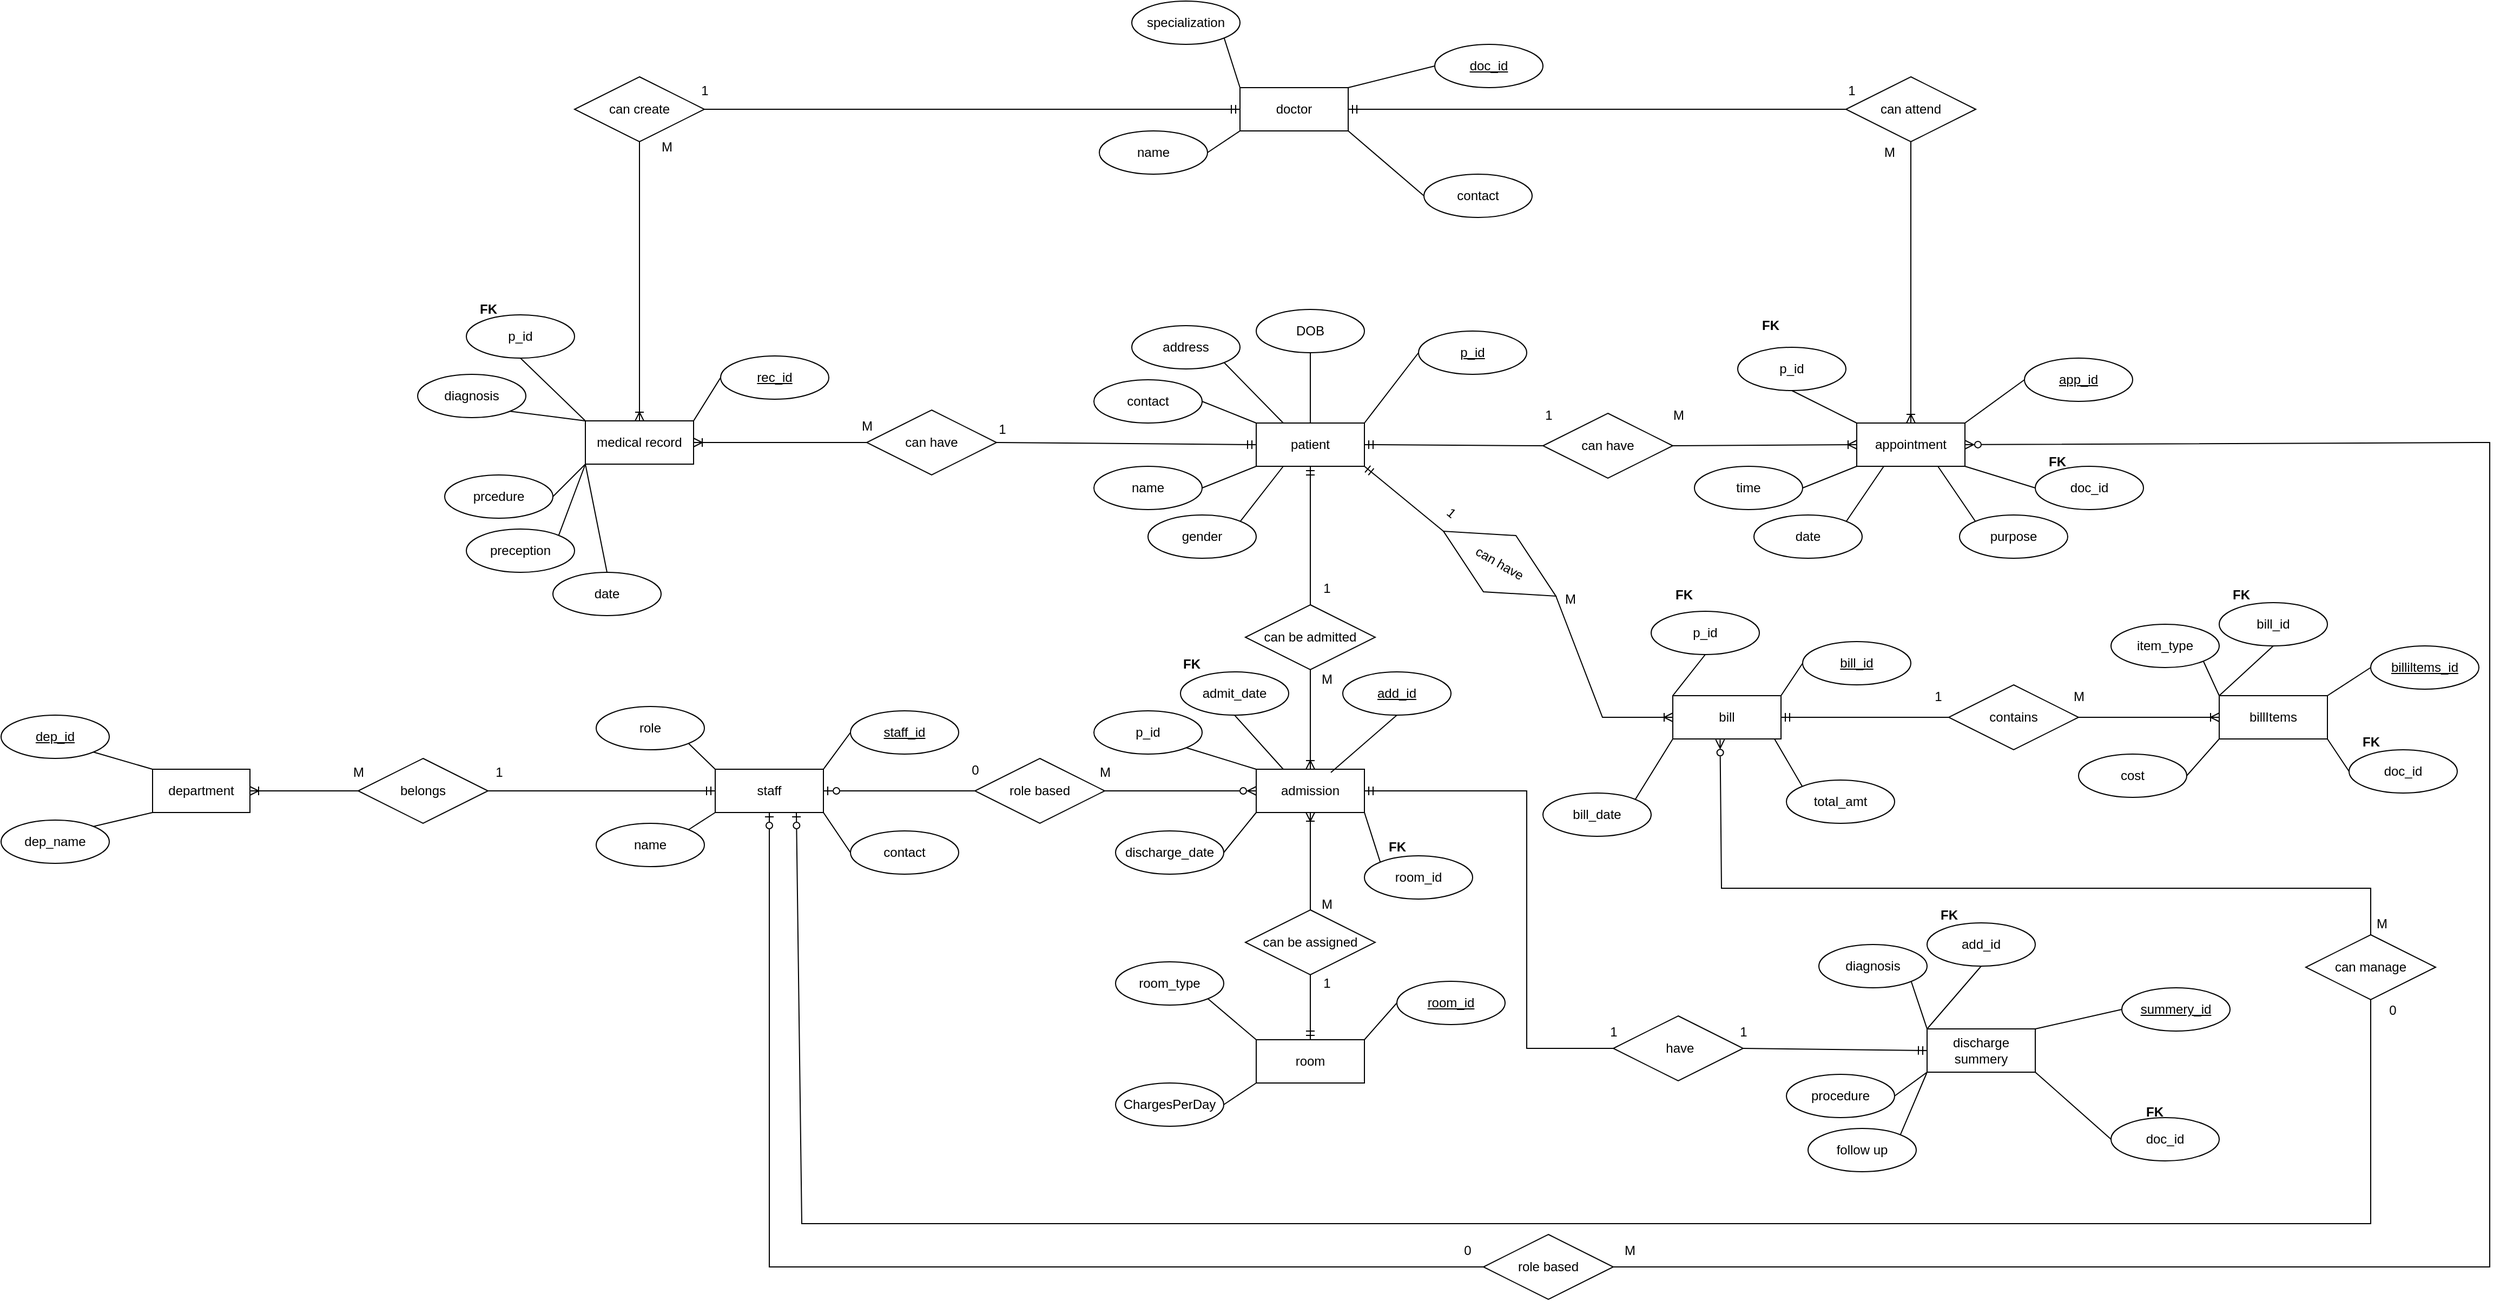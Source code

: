 <mxfile version="27.1.0">
  <diagram name="Page-1" id="Kq4qgJ1AlV-2hDfU7m0v">
    <mxGraphModel dx="4528" dy="1502" grid="1" gridSize="10" guides="1" tooltips="1" connect="1" arrows="1" fold="1" page="1" pageScale="1" pageWidth="850" pageHeight="1100" math="0" shadow="0">
      <root>
        <mxCell id="0" />
        <mxCell id="1" parent="0" />
        <mxCell id="FmT7gTH9NCa0adIjX3tE-2" value="patient" style="whiteSpace=wrap;html=1;align=center;" vertex="1" parent="1">
          <mxGeometry x="-30" y="500" width="100" height="40" as="geometry" />
        </mxCell>
        <mxCell id="FmT7gTH9NCa0adIjX3tE-3" value="name" style="ellipse;whiteSpace=wrap;html=1;align=center;" vertex="1" parent="1">
          <mxGeometry x="-180" y="540" width="100" height="40" as="geometry" />
        </mxCell>
        <mxCell id="FmT7gTH9NCa0adIjX3tE-4" value="p_id" style="ellipse;whiteSpace=wrap;html=1;align=center;fontStyle=4;" vertex="1" parent="1">
          <mxGeometry x="120" y="415" width="100" height="40" as="geometry" />
        </mxCell>
        <mxCell id="FmT7gTH9NCa0adIjX3tE-5" value="DOB" style="ellipse;whiteSpace=wrap;html=1;align=center;" vertex="1" parent="1">
          <mxGeometry x="-30" y="395" width="100" height="40" as="geometry" />
        </mxCell>
        <mxCell id="FmT7gTH9NCa0adIjX3tE-6" value="gender" style="ellipse;whiteSpace=wrap;html=1;align=center;" vertex="1" parent="1">
          <mxGeometry x="-130" y="585" width="100" height="40" as="geometry" />
        </mxCell>
        <mxCell id="FmT7gTH9NCa0adIjX3tE-7" value="contact" style="ellipse;whiteSpace=wrap;html=1;align=center;fontStyle=0" vertex="1" parent="1">
          <mxGeometry x="-180" y="460" width="100" height="40" as="geometry" />
        </mxCell>
        <mxCell id="FmT7gTH9NCa0adIjX3tE-8" value="address" style="ellipse;whiteSpace=wrap;html=1;align=center;" vertex="1" parent="1">
          <mxGeometry x="-145" y="410" width="100" height="40" as="geometry" />
        </mxCell>
        <mxCell id="FmT7gTH9NCa0adIjX3tE-9" value="" style="endArrow=none;html=1;rounded=0;exitX=1;exitY=1;exitDx=0;exitDy=0;entryX=0.25;entryY=0;entryDx=0;entryDy=0;" edge="1" parent="1" source="FmT7gTH9NCa0adIjX3tE-8" target="FmT7gTH9NCa0adIjX3tE-2">
          <mxGeometry relative="1" as="geometry">
            <mxPoint x="-165" y="555" as="sourcePoint" />
            <mxPoint x="-5" y="555" as="targetPoint" />
          </mxGeometry>
        </mxCell>
        <mxCell id="FmT7gTH9NCa0adIjX3tE-10" value="" style="endArrow=none;html=1;rounded=0;exitX=0.5;exitY=1;exitDx=0;exitDy=0;entryX=0.5;entryY=0;entryDx=0;entryDy=0;" edge="1" parent="1" source="FmT7gTH9NCa0adIjX3tE-5" target="FmT7gTH9NCa0adIjX3tE-2">
          <mxGeometry relative="1" as="geometry">
            <mxPoint x="5" y="415" as="sourcePoint" />
            <mxPoint x="20" y="461" as="targetPoint" />
          </mxGeometry>
        </mxCell>
        <mxCell id="FmT7gTH9NCa0adIjX3tE-11" value="" style="endArrow=none;html=1;rounded=0;exitX=0;exitY=1;exitDx=0;exitDy=0;entryX=1;entryY=0.5;entryDx=0;entryDy=0;" edge="1" parent="1" source="FmT7gTH9NCa0adIjX3tE-2" target="FmT7gTH9NCa0adIjX3tE-3">
          <mxGeometry relative="1" as="geometry">
            <mxPoint x="-85" y="505" as="sourcePoint" />
            <mxPoint x="-70" y="551" as="targetPoint" />
          </mxGeometry>
        </mxCell>
        <mxCell id="FmT7gTH9NCa0adIjX3tE-12" value="" style="endArrow=none;html=1;rounded=0;exitX=0.25;exitY=1;exitDx=0;exitDy=0;entryX=1;entryY=0;entryDx=0;entryDy=0;" edge="1" parent="1" source="FmT7gTH9NCa0adIjX3tE-2" target="FmT7gTH9NCa0adIjX3tE-6">
          <mxGeometry relative="1" as="geometry">
            <mxPoint x="-35" y="565" as="sourcePoint" />
            <mxPoint x="-20" y="611" as="targetPoint" />
          </mxGeometry>
        </mxCell>
        <mxCell id="FmT7gTH9NCa0adIjX3tE-13" value="" style="endArrow=none;html=1;rounded=0;entryX=1;entryY=0.5;entryDx=0;entryDy=0;exitX=0;exitY=0;exitDx=0;exitDy=0;" edge="1" parent="1" source="FmT7gTH9NCa0adIjX3tE-2" target="FmT7gTH9NCa0adIjX3tE-7">
          <mxGeometry relative="1" as="geometry">
            <mxPoint x="110" y="490" as="sourcePoint" />
            <mxPoint x="150" y="611" as="targetPoint" />
          </mxGeometry>
        </mxCell>
        <mxCell id="FmT7gTH9NCa0adIjX3tE-14" value="" style="endArrow=none;html=1;rounded=0;exitX=1;exitY=0;exitDx=0;exitDy=0;entryX=0;entryY=0.5;entryDx=0;entryDy=0;" edge="1" parent="1" source="FmT7gTH9NCa0adIjX3tE-2" target="FmT7gTH9NCa0adIjX3tE-4">
          <mxGeometry relative="1" as="geometry">
            <mxPoint x="145" y="505" as="sourcePoint" />
            <mxPoint x="160" y="551" as="targetPoint" />
          </mxGeometry>
        </mxCell>
        <mxCell id="FmT7gTH9NCa0adIjX3tE-15" value="doctor" style="whiteSpace=wrap;html=1;align=center;" vertex="1" parent="1">
          <mxGeometry x="-45" y="190" width="100" height="40" as="geometry" />
        </mxCell>
        <mxCell id="FmT7gTH9NCa0adIjX3tE-16" value="name" style="ellipse;whiteSpace=wrap;html=1;align=center;" vertex="1" parent="1">
          <mxGeometry x="-175" y="230" width="100" height="40" as="geometry" />
        </mxCell>
        <mxCell id="FmT7gTH9NCa0adIjX3tE-17" value="doc_id" style="ellipse;whiteSpace=wrap;html=1;align=center;fontStyle=4;" vertex="1" parent="1">
          <mxGeometry x="135" y="150" width="100" height="40" as="geometry" />
        </mxCell>
        <mxCell id="FmT7gTH9NCa0adIjX3tE-20" value="contact" style="ellipse;whiteSpace=wrap;html=1;align=center;fontStyle=0" vertex="1" parent="1">
          <mxGeometry x="125" y="270" width="100" height="40" as="geometry" />
        </mxCell>
        <mxCell id="FmT7gTH9NCa0adIjX3tE-21" value="specialization" style="ellipse;whiteSpace=wrap;html=1;align=center;" vertex="1" parent="1">
          <mxGeometry x="-145" y="110" width="100" height="40" as="geometry" />
        </mxCell>
        <mxCell id="FmT7gTH9NCa0adIjX3tE-22" value="" style="endArrow=none;html=1;rounded=0;exitX=1;exitY=1;exitDx=0;exitDy=0;entryX=0;entryY=0;entryDx=0;entryDy=0;" edge="1" parent="1" source="FmT7gTH9NCa0adIjX3tE-21" target="FmT7gTH9NCa0adIjX3tE-15">
          <mxGeometry relative="1" as="geometry">
            <mxPoint x="-185" y="250" as="sourcePoint" />
            <mxPoint x="-25" y="250" as="targetPoint" />
          </mxGeometry>
        </mxCell>
        <mxCell id="FmT7gTH9NCa0adIjX3tE-24" value="" style="endArrow=none;html=1;rounded=0;exitX=0;exitY=1;exitDx=0;exitDy=0;entryX=1;entryY=0.5;entryDx=0;entryDy=0;" edge="1" parent="1" source="FmT7gTH9NCa0adIjX3tE-15" target="FmT7gTH9NCa0adIjX3tE-16">
          <mxGeometry relative="1" as="geometry">
            <mxPoint x="-105" y="200" as="sourcePoint" />
            <mxPoint x="-90" y="246" as="targetPoint" />
          </mxGeometry>
        </mxCell>
        <mxCell id="FmT7gTH9NCa0adIjX3tE-26" value="" style="endArrow=none;html=1;rounded=0;exitX=1;exitY=1;exitDx=0;exitDy=0;entryX=0;entryY=0.5;entryDx=0;entryDy=0;" edge="1" parent="1" source="FmT7gTH9NCa0adIjX3tE-15" target="FmT7gTH9NCa0adIjX3tE-20">
          <mxGeometry relative="1" as="geometry">
            <mxPoint x="115" y="260" as="sourcePoint" />
            <mxPoint x="130" y="306" as="targetPoint" />
          </mxGeometry>
        </mxCell>
        <mxCell id="FmT7gTH9NCa0adIjX3tE-27" value="" style="endArrow=none;html=1;rounded=0;exitX=1;exitY=0;exitDx=0;exitDy=0;entryX=0;entryY=0.5;entryDx=0;entryDy=0;" edge="1" parent="1" source="FmT7gTH9NCa0adIjX3tE-15" target="FmT7gTH9NCa0adIjX3tE-17">
          <mxGeometry relative="1" as="geometry">
            <mxPoint x="125" y="200" as="sourcePoint" />
            <mxPoint x="140" y="246" as="targetPoint" />
          </mxGeometry>
        </mxCell>
        <mxCell id="FmT7gTH9NCa0adIjX3tE-28" value="staff" style="whiteSpace=wrap;html=1;align=center;" vertex="1" parent="1">
          <mxGeometry x="-530" y="820" width="100" height="40" as="geometry" />
        </mxCell>
        <mxCell id="FmT7gTH9NCa0adIjX3tE-29" value="name" style="ellipse;whiteSpace=wrap;html=1;align=center;" vertex="1" parent="1">
          <mxGeometry x="-640" y="870" width="100" height="40" as="geometry" />
        </mxCell>
        <mxCell id="FmT7gTH9NCa0adIjX3tE-30" value="staff_id" style="ellipse;whiteSpace=wrap;html=1;align=center;fontStyle=4;" vertex="1" parent="1">
          <mxGeometry x="-405" y="766" width="100" height="40" as="geometry" />
        </mxCell>
        <mxCell id="FmT7gTH9NCa0adIjX3tE-31" value="role" style="ellipse;whiteSpace=wrap;html=1;align=center;" vertex="1" parent="1">
          <mxGeometry x="-640" y="762" width="100" height="40" as="geometry" />
        </mxCell>
        <mxCell id="FmT7gTH9NCa0adIjX3tE-33" value="contact" style="ellipse;whiteSpace=wrap;html=1;align=center;fontStyle=0" vertex="1" parent="1">
          <mxGeometry x="-405" y="877" width="100" height="40" as="geometry" />
        </mxCell>
        <mxCell id="FmT7gTH9NCa0adIjX3tE-36" value="" style="endArrow=none;html=1;rounded=0;exitX=1;exitY=1;exitDx=0;exitDy=0;entryX=0;entryY=0;entryDx=0;entryDy=0;" edge="1" parent="1" source="FmT7gTH9NCa0adIjX3tE-31" target="FmT7gTH9NCa0adIjX3tE-28">
          <mxGeometry relative="1" as="geometry">
            <mxPoint x="-490" y="740" as="sourcePoint" />
            <mxPoint x="-475" y="786" as="targetPoint" />
          </mxGeometry>
        </mxCell>
        <mxCell id="FmT7gTH9NCa0adIjX3tE-37" value="" style="endArrow=none;html=1;rounded=0;exitX=0;exitY=1;exitDx=0;exitDy=0;entryX=1;entryY=0;entryDx=0;entryDy=0;" edge="1" parent="1" source="FmT7gTH9NCa0adIjX3tE-28" target="FmT7gTH9NCa0adIjX3tE-29">
          <mxGeometry relative="1" as="geometry">
            <mxPoint x="-580" y="830" as="sourcePoint" />
            <mxPoint x="-565" y="876" as="targetPoint" />
          </mxGeometry>
        </mxCell>
        <mxCell id="FmT7gTH9NCa0adIjX3tE-39" value="" style="endArrow=none;html=1;rounded=0;exitX=1;exitY=1;exitDx=0;exitDy=0;entryX=0;entryY=0.5;entryDx=0;entryDy=0;" edge="1" parent="1" source="FmT7gTH9NCa0adIjX3tE-28" target="FmT7gTH9NCa0adIjX3tE-33">
          <mxGeometry relative="1" as="geometry">
            <mxPoint x="-360" y="890" as="sourcePoint" />
            <mxPoint x="-345" y="936" as="targetPoint" />
          </mxGeometry>
        </mxCell>
        <mxCell id="FmT7gTH9NCa0adIjX3tE-40" value="" style="endArrow=none;html=1;rounded=0;exitX=1;exitY=0;exitDx=0;exitDy=0;entryX=0;entryY=0.5;entryDx=0;entryDy=0;" edge="1" parent="1" source="FmT7gTH9NCa0adIjX3tE-28" target="FmT7gTH9NCa0adIjX3tE-30">
          <mxGeometry relative="1" as="geometry">
            <mxPoint x="-350" y="830" as="sourcePoint" />
            <mxPoint x="-335" y="876" as="targetPoint" />
          </mxGeometry>
        </mxCell>
        <mxCell id="FmT7gTH9NCa0adIjX3tE-41" value="department" style="whiteSpace=wrap;html=1;align=center;" vertex="1" parent="1">
          <mxGeometry x="-1050" y="820" width="90" height="40" as="geometry" />
        </mxCell>
        <mxCell id="FmT7gTH9NCa0adIjX3tE-42" value="dep_name" style="ellipse;whiteSpace=wrap;html=1;align=center;" vertex="1" parent="1">
          <mxGeometry x="-1190" y="867" width="100" height="40" as="geometry" />
        </mxCell>
        <mxCell id="FmT7gTH9NCa0adIjX3tE-43" value="dep_id" style="ellipse;whiteSpace=wrap;html=1;align=center;fontStyle=4;" vertex="1" parent="1">
          <mxGeometry x="-1190" y="770" width="100" height="40" as="geometry" />
        </mxCell>
        <mxCell id="FmT7gTH9NCa0adIjX3tE-50" value="" style="endArrow=none;html=1;rounded=0;exitX=0;exitY=1;exitDx=0;exitDy=0;entryX=1;entryY=0;entryDx=0;entryDy=0;" edge="1" parent="1" source="FmT7gTH9NCa0adIjX3tE-41" target="FmT7gTH9NCa0adIjX3tE-42">
          <mxGeometry relative="1" as="geometry">
            <mxPoint x="-810" y="949" as="sourcePoint" />
            <mxPoint x="-1090" y="944" as="targetPoint" />
          </mxGeometry>
        </mxCell>
        <mxCell id="FmT7gTH9NCa0adIjX3tE-53" value="" style="endArrow=none;html=1;rounded=0;exitX=0;exitY=0;exitDx=0;exitDy=0;entryX=1;entryY=1;entryDx=0;entryDy=0;" edge="1" parent="1" source="FmT7gTH9NCa0adIjX3tE-41" target="FmT7gTH9NCa0adIjX3tE-43">
          <mxGeometry relative="1" as="geometry">
            <mxPoint x="-820" y="548" as="sourcePoint" />
            <mxPoint x="-805" y="594" as="targetPoint" />
            <Array as="points" />
          </mxGeometry>
        </mxCell>
        <mxCell id="FmT7gTH9NCa0adIjX3tE-54" value="appointment" style="whiteSpace=wrap;html=1;align=center;" vertex="1" parent="1">
          <mxGeometry x="525" y="500" width="100" height="40" as="geometry" />
        </mxCell>
        <mxCell id="FmT7gTH9NCa0adIjX3tE-55" value="time" style="ellipse;whiteSpace=wrap;html=1;align=center;" vertex="1" parent="1">
          <mxGeometry x="375" y="540" width="100" height="40" as="geometry" />
        </mxCell>
        <mxCell id="FmT7gTH9NCa0adIjX3tE-56" value="app_id" style="ellipse;whiteSpace=wrap;html=1;align=center;fontStyle=4;" vertex="1" parent="1">
          <mxGeometry x="680" y="440" width="100" height="40" as="geometry" />
        </mxCell>
        <mxCell id="FmT7gTH9NCa0adIjX3tE-57" value="p_id" style="ellipse;whiteSpace=wrap;html=1;align=center;" vertex="1" parent="1">
          <mxGeometry x="415" y="430" width="100" height="40" as="geometry" />
        </mxCell>
        <mxCell id="FmT7gTH9NCa0adIjX3tE-58" value="date" style="ellipse;whiteSpace=wrap;html=1;align=center;" vertex="1" parent="1">
          <mxGeometry x="430" y="585" width="100" height="40" as="geometry" />
        </mxCell>
        <mxCell id="FmT7gTH9NCa0adIjX3tE-59" value="doc_id" style="ellipse;whiteSpace=wrap;html=1;align=center;fontStyle=0" vertex="1" parent="1">
          <mxGeometry x="690" y="540" width="100" height="40" as="geometry" />
        </mxCell>
        <mxCell id="FmT7gTH9NCa0adIjX3tE-62" value="" style="endArrow=none;html=1;rounded=0;exitX=0.5;exitY=1;exitDx=0;exitDy=0;entryX=0;entryY=0;entryDx=0;entryDy=0;" edge="1" parent="1" source="FmT7gTH9NCa0adIjX3tE-57" target="FmT7gTH9NCa0adIjX3tE-54">
          <mxGeometry relative="1" as="geometry">
            <mxPoint x="560" y="411" as="sourcePoint" />
            <mxPoint x="575" y="457" as="targetPoint" />
          </mxGeometry>
        </mxCell>
        <mxCell id="FmT7gTH9NCa0adIjX3tE-63" value="" style="endArrow=none;html=1;rounded=0;exitX=0;exitY=1;exitDx=0;exitDy=0;entryX=1;entryY=0.5;entryDx=0;entryDy=0;" edge="1" parent="1" source="FmT7gTH9NCa0adIjX3tE-54" target="FmT7gTH9NCa0adIjX3tE-55">
          <mxGeometry relative="1" as="geometry">
            <mxPoint x="470" y="501" as="sourcePoint" />
            <mxPoint x="485" y="547" as="targetPoint" />
          </mxGeometry>
        </mxCell>
        <mxCell id="FmT7gTH9NCa0adIjX3tE-64" value="" style="endArrow=none;html=1;rounded=0;exitX=0.25;exitY=1;exitDx=0;exitDy=0;entryX=1;entryY=0;entryDx=0;entryDy=0;" edge="1" parent="1" source="FmT7gTH9NCa0adIjX3tE-54" target="FmT7gTH9NCa0adIjX3tE-58">
          <mxGeometry relative="1" as="geometry">
            <mxPoint x="520" y="561" as="sourcePoint" />
            <mxPoint x="535" y="607" as="targetPoint" />
          </mxGeometry>
        </mxCell>
        <mxCell id="FmT7gTH9NCa0adIjX3tE-65" value="" style="endArrow=none;html=1;rounded=0;exitX=1;exitY=1;exitDx=0;exitDy=0;entryX=0;entryY=0.5;entryDx=0;entryDy=0;" edge="1" parent="1" source="FmT7gTH9NCa0adIjX3tE-54" target="FmT7gTH9NCa0adIjX3tE-59">
          <mxGeometry relative="1" as="geometry">
            <mxPoint x="690" y="561" as="sourcePoint" />
            <mxPoint x="705" y="607" as="targetPoint" />
          </mxGeometry>
        </mxCell>
        <mxCell id="FmT7gTH9NCa0adIjX3tE-66" value="" style="endArrow=none;html=1;rounded=0;exitX=1;exitY=0;exitDx=0;exitDy=0;entryX=0;entryY=0.5;entryDx=0;entryDy=0;" edge="1" parent="1" source="FmT7gTH9NCa0adIjX3tE-54" target="FmT7gTH9NCa0adIjX3tE-56">
          <mxGeometry relative="1" as="geometry">
            <mxPoint x="700" y="501" as="sourcePoint" />
            <mxPoint x="715" y="547" as="targetPoint" />
          </mxGeometry>
        </mxCell>
        <mxCell id="FmT7gTH9NCa0adIjX3tE-67" value="FK" style="text;html=1;align=center;verticalAlign=middle;resizable=0;points=[];autosize=1;strokeColor=none;fillColor=none;fontStyle=1" vertex="1" parent="1">
          <mxGeometry x="425" y="395" width="40" height="30" as="geometry" />
        </mxCell>
        <mxCell id="FmT7gTH9NCa0adIjX3tE-81" value="purpose" style="ellipse;whiteSpace=wrap;html=1;align=center;" vertex="1" parent="1">
          <mxGeometry x="620" y="585" width="100" height="40" as="geometry" />
        </mxCell>
        <mxCell id="FmT7gTH9NCa0adIjX3tE-82" value="" style="endArrow=none;html=1;rounded=0;exitX=0.75;exitY=1;exitDx=0;exitDy=0;entryX=0;entryY=0;entryDx=0;entryDy=0;" edge="1" parent="1" source="FmT7gTH9NCa0adIjX3tE-54" target="FmT7gTH9NCa0adIjX3tE-81">
          <mxGeometry relative="1" as="geometry">
            <mxPoint x="575" y="561" as="sourcePoint" />
            <mxPoint x="550" y="617" as="targetPoint" />
          </mxGeometry>
        </mxCell>
        <mxCell id="FmT7gTH9NCa0adIjX3tE-83" value="FK" style="text;html=1;align=center;verticalAlign=middle;resizable=0;points=[];autosize=1;strokeColor=none;fillColor=none;fontStyle=1" vertex="1" parent="1">
          <mxGeometry x="690" y="521" width="40" height="30" as="geometry" />
        </mxCell>
        <mxCell id="FmT7gTH9NCa0adIjX3tE-84" value="medical record" style="whiteSpace=wrap;html=1;align=center;" vertex="1" parent="1">
          <mxGeometry x="-650" y="498" width="100" height="40" as="geometry" />
        </mxCell>
        <mxCell id="FmT7gTH9NCa0adIjX3tE-85" value="prcedure" style="ellipse;whiteSpace=wrap;html=1;align=center;" vertex="1" parent="1">
          <mxGeometry x="-780" y="548" width="100" height="40" as="geometry" />
        </mxCell>
        <mxCell id="FmT7gTH9NCa0adIjX3tE-86" value="rec_id" style="ellipse;whiteSpace=wrap;html=1;align=center;fontStyle=4;" vertex="1" parent="1">
          <mxGeometry x="-525" y="438" width="100" height="40" as="geometry" />
        </mxCell>
        <mxCell id="FmT7gTH9NCa0adIjX3tE-87" value="p_id" style="ellipse;whiteSpace=wrap;html=1;align=center;" vertex="1" parent="1">
          <mxGeometry x="-760" y="400" width="100" height="40" as="geometry" />
        </mxCell>
        <mxCell id="FmT7gTH9NCa0adIjX3tE-88" value="preception" style="ellipse;whiteSpace=wrap;html=1;align=center;" vertex="1" parent="1">
          <mxGeometry x="-760" y="598" width="100" height="40" as="geometry" />
        </mxCell>
        <mxCell id="FmT7gTH9NCa0adIjX3tE-90" value="diagnosis" style="ellipse;whiteSpace=wrap;html=1;align=center;" vertex="1" parent="1">
          <mxGeometry x="-805" y="455" width="100" height="40" as="geometry" />
        </mxCell>
        <mxCell id="FmT7gTH9NCa0adIjX3tE-91" value="" style="endArrow=none;html=1;rounded=0;exitX=1;exitY=1;exitDx=0;exitDy=0;entryX=0;entryY=0;entryDx=0;entryDy=0;" edge="1" parent="1" source="FmT7gTH9NCa0adIjX3tE-90" target="FmT7gTH9NCa0adIjX3tE-84">
          <mxGeometry relative="1" as="geometry">
            <mxPoint x="-520" y="932" as="sourcePoint" />
            <mxPoint x="-360" y="932" as="targetPoint" />
          </mxGeometry>
        </mxCell>
        <mxCell id="FmT7gTH9NCa0adIjX3tE-92" value="" style="endArrow=none;html=1;rounded=0;exitX=0.5;exitY=1;exitDx=0;exitDy=0;entryX=0;entryY=0;entryDx=0;entryDy=0;" edge="1" parent="1" source="FmT7gTH9NCa0adIjX3tE-87" target="FmT7gTH9NCa0adIjX3tE-84">
          <mxGeometry relative="1" as="geometry">
            <mxPoint x="-350" y="792" as="sourcePoint" />
            <mxPoint x="-335" y="838" as="targetPoint" />
          </mxGeometry>
        </mxCell>
        <mxCell id="FmT7gTH9NCa0adIjX3tE-93" value="" style="endArrow=none;html=1;rounded=0;exitX=0;exitY=1;exitDx=0;exitDy=0;entryX=1;entryY=0.5;entryDx=0;entryDy=0;" edge="1" parent="1" source="FmT7gTH9NCa0adIjX3tE-84" target="FmT7gTH9NCa0adIjX3tE-85">
          <mxGeometry relative="1" as="geometry">
            <mxPoint x="-440" y="882" as="sourcePoint" />
            <mxPoint x="-425" y="928" as="targetPoint" />
          </mxGeometry>
        </mxCell>
        <mxCell id="FmT7gTH9NCa0adIjX3tE-94" value="" style="endArrow=none;html=1;rounded=0;exitX=0;exitY=1;exitDx=0;exitDy=0;entryX=1;entryY=0;entryDx=0;entryDy=0;" edge="1" parent="1" source="FmT7gTH9NCa0adIjX3tE-84" target="FmT7gTH9NCa0adIjX3tE-88">
          <mxGeometry relative="1" as="geometry">
            <mxPoint x="-390" y="942" as="sourcePoint" />
            <mxPoint x="-375" y="988" as="targetPoint" />
          </mxGeometry>
        </mxCell>
        <mxCell id="FmT7gTH9NCa0adIjX3tE-96" value="" style="endArrow=none;html=1;rounded=0;exitX=1;exitY=0;exitDx=0;exitDy=0;entryX=0;entryY=0.5;entryDx=0;entryDy=0;" edge="1" parent="1" source="FmT7gTH9NCa0adIjX3tE-84" target="FmT7gTH9NCa0adIjX3tE-86">
          <mxGeometry relative="1" as="geometry">
            <mxPoint x="-210" y="882" as="sourcePoint" />
            <mxPoint x="-195" y="928" as="targetPoint" />
          </mxGeometry>
        </mxCell>
        <mxCell id="FmT7gTH9NCa0adIjX3tE-97" value="FK" style="text;html=1;align=center;verticalAlign=middle;resizable=0;points=[];autosize=1;strokeColor=none;fillColor=none;fontStyle=1" vertex="1" parent="1">
          <mxGeometry x="-760" y="380" width="40" height="30" as="geometry" />
        </mxCell>
        <mxCell id="FmT7gTH9NCa0adIjX3tE-98" value="date" style="ellipse;whiteSpace=wrap;html=1;align=center;" vertex="1" parent="1">
          <mxGeometry x="-680" y="638" width="100" height="40" as="geometry" />
        </mxCell>
        <mxCell id="FmT7gTH9NCa0adIjX3tE-99" value="" style="endArrow=none;html=1;rounded=0;exitX=0;exitY=1;exitDx=0;exitDy=0;entryX=0.5;entryY=0;entryDx=0;entryDy=0;" edge="1" parent="1" source="FmT7gTH9NCa0adIjX3tE-84" target="FmT7gTH9NCa0adIjX3tE-98">
          <mxGeometry relative="1" as="geometry">
            <mxPoint x="-335" y="942" as="sourcePoint" />
            <mxPoint x="-360" y="998" as="targetPoint" />
          </mxGeometry>
        </mxCell>
        <mxCell id="FmT7gTH9NCa0adIjX3tE-101" value="room" style="whiteSpace=wrap;html=1;align=center;" vertex="1" parent="1">
          <mxGeometry x="-30" y="1070" width="100" height="40" as="geometry" />
        </mxCell>
        <mxCell id="FmT7gTH9NCa0adIjX3tE-102" value="ChargesPerDay" style="ellipse;whiteSpace=wrap;html=1;align=center;" vertex="1" parent="1">
          <mxGeometry x="-160" y="1110" width="100" height="40" as="geometry" />
        </mxCell>
        <mxCell id="FmT7gTH9NCa0adIjX3tE-103" value="room_id" style="ellipse;whiteSpace=wrap;html=1;align=center;fontStyle=4;" vertex="1" parent="1">
          <mxGeometry x="100" y="1016" width="100" height="40" as="geometry" />
        </mxCell>
        <mxCell id="FmT7gTH9NCa0adIjX3tE-107" value="room_type" style="ellipse;whiteSpace=wrap;html=1;align=center;" vertex="1" parent="1">
          <mxGeometry x="-160" y="998" width="100" height="40" as="geometry" />
        </mxCell>
        <mxCell id="FmT7gTH9NCa0adIjX3tE-108" value="" style="endArrow=none;html=1;rounded=0;exitX=1;exitY=1;exitDx=0;exitDy=0;entryX=0;entryY=0;entryDx=0;entryDy=0;" edge="1" parent="1" source="FmT7gTH9NCa0adIjX3tE-107" target="FmT7gTH9NCa0adIjX3tE-101">
          <mxGeometry relative="1" as="geometry">
            <mxPoint x="760" y="1712" as="sourcePoint" />
            <mxPoint x="920" y="1712" as="targetPoint" />
          </mxGeometry>
        </mxCell>
        <mxCell id="FmT7gTH9NCa0adIjX3tE-110" value="" style="endArrow=none;html=1;rounded=0;exitX=0;exitY=1;exitDx=0;exitDy=0;entryX=1;entryY=0.5;entryDx=0;entryDy=0;" edge="1" parent="1" source="FmT7gTH9NCa0adIjX3tE-101" target="FmT7gTH9NCa0adIjX3tE-102">
          <mxGeometry relative="1" as="geometry">
            <mxPoint x="840" y="1662" as="sourcePoint" />
            <mxPoint x="855" y="1708" as="targetPoint" />
          </mxGeometry>
        </mxCell>
        <mxCell id="FmT7gTH9NCa0adIjX3tE-113" value="" style="endArrow=none;html=1;rounded=0;exitX=1;exitY=0;exitDx=0;exitDy=0;entryX=0;entryY=0.5;entryDx=0;entryDy=0;" edge="1" parent="1" source="FmT7gTH9NCa0adIjX3tE-101" target="FmT7gTH9NCa0adIjX3tE-103">
          <mxGeometry relative="1" as="geometry">
            <mxPoint x="1070" y="1662" as="sourcePoint" />
            <mxPoint x="1085" y="1708" as="targetPoint" />
          </mxGeometry>
        </mxCell>
        <mxCell id="FmT7gTH9NCa0adIjX3tE-118" value="admission" style="whiteSpace=wrap;html=1;align=center;" vertex="1" parent="1">
          <mxGeometry x="-30" y="820" width="100" height="40" as="geometry" />
        </mxCell>
        <mxCell id="FmT7gTH9NCa0adIjX3tE-119" value="discharge_date" style="ellipse;whiteSpace=wrap;html=1;align=center;" vertex="1" parent="1">
          <mxGeometry x="-160" y="877" width="100" height="40" as="geometry" />
        </mxCell>
        <mxCell id="FmT7gTH9NCa0adIjX3tE-120" value="add_id" style="ellipse;whiteSpace=wrap;html=1;align=center;fontStyle=4;" vertex="1" parent="1">
          <mxGeometry x="50" y="730" width="100" height="40" as="geometry" />
        </mxCell>
        <mxCell id="FmT7gTH9NCa0adIjX3tE-121" value="p_id" style="ellipse;whiteSpace=wrap;html=1;align=center;" vertex="1" parent="1">
          <mxGeometry x="-180" y="766" width="100" height="40" as="geometry" />
        </mxCell>
        <mxCell id="FmT7gTH9NCa0adIjX3tE-123" value="room_id" style="ellipse;whiteSpace=wrap;html=1;align=center;fontStyle=0" vertex="1" parent="1">
          <mxGeometry x="70" y="900" width="100" height="40" as="geometry" />
        </mxCell>
        <mxCell id="FmT7gTH9NCa0adIjX3tE-124" value="admit_date" style="ellipse;whiteSpace=wrap;html=1;align=center;" vertex="1" parent="1">
          <mxGeometry x="-100" y="730" width="100" height="40" as="geometry" />
        </mxCell>
        <mxCell id="FmT7gTH9NCa0adIjX3tE-125" value="" style="endArrow=none;html=1;rounded=0;exitX=0.5;exitY=1;exitDx=0;exitDy=0;entryX=0.25;entryY=0;entryDx=0;entryDy=0;" edge="1" parent="1" source="FmT7gTH9NCa0adIjX3tE-124" target="FmT7gTH9NCa0adIjX3tE-118">
          <mxGeometry relative="1" as="geometry">
            <mxPoint x="-125" y="793" as="sourcePoint" />
            <mxPoint x="35" y="793" as="targetPoint" />
          </mxGeometry>
        </mxCell>
        <mxCell id="FmT7gTH9NCa0adIjX3tE-126" value="" style="endArrow=none;html=1;rounded=0;exitX=1;exitY=1;exitDx=0;exitDy=0;entryX=0;entryY=0;entryDx=0;entryDy=0;" edge="1" parent="1" source="FmT7gTH9NCa0adIjX3tE-121" target="FmT7gTH9NCa0adIjX3tE-118">
          <mxGeometry relative="1" as="geometry">
            <mxPoint x="45" y="653" as="sourcePoint" />
            <mxPoint x="60" y="699" as="targetPoint" />
          </mxGeometry>
        </mxCell>
        <mxCell id="FmT7gTH9NCa0adIjX3tE-127" value="" style="endArrow=none;html=1;rounded=0;exitX=0;exitY=1;exitDx=0;exitDy=0;entryX=1;entryY=0.5;entryDx=0;entryDy=0;" edge="1" parent="1" source="FmT7gTH9NCa0adIjX3tE-118" target="FmT7gTH9NCa0adIjX3tE-119">
          <mxGeometry relative="1" as="geometry">
            <mxPoint x="-45" y="743" as="sourcePoint" />
            <mxPoint x="-30" y="789" as="targetPoint" />
          </mxGeometry>
        </mxCell>
        <mxCell id="FmT7gTH9NCa0adIjX3tE-129" value="" style="endArrow=none;html=1;rounded=0;exitX=1;exitY=1;exitDx=0;exitDy=0;entryX=0;entryY=0;entryDx=0;entryDy=0;" edge="1" parent="1" source="FmT7gTH9NCa0adIjX3tE-118" target="FmT7gTH9NCa0adIjX3tE-123">
          <mxGeometry relative="1" as="geometry">
            <mxPoint x="175" y="803" as="sourcePoint" />
            <mxPoint x="190" y="849" as="targetPoint" />
          </mxGeometry>
        </mxCell>
        <mxCell id="FmT7gTH9NCa0adIjX3tE-130" value="" style="endArrow=none;html=1;rounded=0;exitX=0.69;exitY=0.075;exitDx=0;exitDy=0;entryX=0.5;entryY=1;entryDx=0;entryDy=0;exitPerimeter=0;" edge="1" parent="1" source="FmT7gTH9NCa0adIjX3tE-118" target="FmT7gTH9NCa0adIjX3tE-120">
          <mxGeometry relative="1" as="geometry">
            <mxPoint x="185" y="743" as="sourcePoint" />
            <mxPoint x="195" y="713" as="targetPoint" />
          </mxGeometry>
        </mxCell>
        <mxCell id="FmT7gTH9NCa0adIjX3tE-131" value="FK" style="text;html=1;align=center;verticalAlign=middle;resizable=0;points=[];autosize=1;strokeColor=none;fillColor=none;fontStyle=1" vertex="1" parent="1">
          <mxGeometry x="-110" y="708" width="40" height="30" as="geometry" />
        </mxCell>
        <mxCell id="FmT7gTH9NCa0adIjX3tE-134" value="FK" style="text;html=1;align=center;verticalAlign=middle;resizable=0;points=[];autosize=1;strokeColor=none;fillColor=none;fontStyle=1" vertex="1" parent="1">
          <mxGeometry x="80" y="877" width="40" height="30" as="geometry" />
        </mxCell>
        <mxCell id="FmT7gTH9NCa0adIjX3tE-135" value="bill" style="whiteSpace=wrap;html=1;align=center;" vertex="1" parent="1">
          <mxGeometry x="355" y="752" width="100" height="40" as="geometry" />
        </mxCell>
        <mxCell id="FmT7gTH9NCa0adIjX3tE-137" value="bill_id" style="ellipse;whiteSpace=wrap;html=1;align=center;fontStyle=4;" vertex="1" parent="1">
          <mxGeometry x="475" y="702" width="100" height="40" as="geometry" />
        </mxCell>
        <mxCell id="FmT7gTH9NCa0adIjX3tE-138" value="p_id" style="ellipse;whiteSpace=wrap;html=1;align=center;" vertex="1" parent="1">
          <mxGeometry x="335" y="674" width="100" height="40" as="geometry" />
        </mxCell>
        <mxCell id="FmT7gTH9NCa0adIjX3tE-139" value="bill_date" style="ellipse;whiteSpace=wrap;html=1;align=center;" vertex="1" parent="1">
          <mxGeometry x="235" y="842" width="100" height="40" as="geometry" />
        </mxCell>
        <mxCell id="FmT7gTH9NCa0adIjX3tE-141" value="total_amt" style="ellipse;whiteSpace=wrap;html=1;align=center;" vertex="1" parent="1">
          <mxGeometry x="460" y="830" width="100" height="40" as="geometry" />
        </mxCell>
        <mxCell id="FmT7gTH9NCa0adIjX3tE-142" value="" style="endArrow=none;html=1;rounded=0;exitX=0;exitY=0;exitDx=0;exitDy=0;entryX=0.94;entryY=1;entryDx=0;entryDy=0;entryPerimeter=0;" edge="1" parent="1" source="FmT7gTH9NCa0adIjX3tE-141" target="FmT7gTH9NCa0adIjX3tE-135">
          <mxGeometry relative="1" as="geometry">
            <mxPoint x="205" y="812" as="sourcePoint" />
            <mxPoint x="365" y="812" as="targetPoint" />
          </mxGeometry>
        </mxCell>
        <mxCell id="FmT7gTH9NCa0adIjX3tE-143" value="" style="endArrow=none;html=1;rounded=0;exitX=0.5;exitY=1;exitDx=0;exitDy=0;entryX=0;entryY=0;entryDx=0;entryDy=0;" edge="1" parent="1" source="FmT7gTH9NCa0adIjX3tE-138" target="FmT7gTH9NCa0adIjX3tE-135">
          <mxGeometry relative="1" as="geometry">
            <mxPoint x="375" y="672" as="sourcePoint" />
            <mxPoint x="390" y="718" as="targetPoint" />
          </mxGeometry>
        </mxCell>
        <mxCell id="FmT7gTH9NCa0adIjX3tE-145" value="" style="endArrow=none;html=1;rounded=0;exitX=0;exitY=1;exitDx=0;exitDy=0;entryX=1;entryY=0;entryDx=0;entryDy=0;" edge="1" parent="1" source="FmT7gTH9NCa0adIjX3tE-135" target="FmT7gTH9NCa0adIjX3tE-139">
          <mxGeometry relative="1" as="geometry">
            <mxPoint x="415" y="946" as="sourcePoint" />
            <mxPoint x="430" y="992" as="targetPoint" />
          </mxGeometry>
        </mxCell>
        <mxCell id="FmT7gTH9NCa0adIjX3tE-147" value="" style="endArrow=none;html=1;rounded=0;exitX=1;exitY=0;exitDx=0;exitDy=0;entryX=0;entryY=0.5;entryDx=0;entryDy=0;" edge="1" parent="1" source="FmT7gTH9NCa0adIjX3tE-135" target="FmT7gTH9NCa0adIjX3tE-137">
          <mxGeometry relative="1" as="geometry">
            <mxPoint x="515" y="762" as="sourcePoint" />
            <mxPoint x="530" y="808" as="targetPoint" />
          </mxGeometry>
        </mxCell>
        <mxCell id="FmT7gTH9NCa0adIjX3tE-148" value="FK" style="text;html=1;align=center;verticalAlign=middle;resizable=0;points=[];autosize=1;strokeColor=none;fillColor=none;fontStyle=1" vertex="1" parent="1">
          <mxGeometry x="345" y="644" width="40" height="30" as="geometry" />
        </mxCell>
        <mxCell id="FmT7gTH9NCa0adIjX3tE-152" value="billItems" style="whiteSpace=wrap;html=1;align=center;" vertex="1" parent="1">
          <mxGeometry x="860" y="752" width="100" height="40" as="geometry" />
        </mxCell>
        <mxCell id="FmT7gTH9NCa0adIjX3tE-153" value="cost" style="ellipse;whiteSpace=wrap;html=1;align=center;" vertex="1" parent="1">
          <mxGeometry x="730" y="806" width="100" height="40" as="geometry" />
        </mxCell>
        <mxCell id="FmT7gTH9NCa0adIjX3tE-154" value="billiltems_id" style="ellipse;whiteSpace=wrap;html=1;align=center;fontStyle=4;" vertex="1" parent="1">
          <mxGeometry x="1000" y="706" width="100" height="40" as="geometry" />
        </mxCell>
        <mxCell id="FmT7gTH9NCa0adIjX3tE-155" value="bill_id" style="ellipse;whiteSpace=wrap;html=1;align=center;" vertex="1" parent="1">
          <mxGeometry x="860" y="666" width="100" height="40" as="geometry" />
        </mxCell>
        <mxCell id="FmT7gTH9NCa0adIjX3tE-157" value="doc_id" style="ellipse;whiteSpace=wrap;html=1;align=center;fontStyle=0" vertex="1" parent="1">
          <mxGeometry x="980" y="802" width="100" height="40" as="geometry" />
        </mxCell>
        <mxCell id="FmT7gTH9NCa0adIjX3tE-158" value="item_type" style="ellipse;whiteSpace=wrap;html=1;align=center;" vertex="1" parent="1">
          <mxGeometry x="760" y="686" width="100" height="40" as="geometry" />
        </mxCell>
        <mxCell id="FmT7gTH9NCa0adIjX3tE-159" value="" style="endArrow=none;html=1;rounded=0;exitX=1;exitY=1;exitDx=0;exitDy=0;entryX=0;entryY=0;entryDx=0;entryDy=0;" edge="1" parent="1" source="FmT7gTH9NCa0adIjX3tE-158" target="FmT7gTH9NCa0adIjX3tE-152">
          <mxGeometry relative="1" as="geometry">
            <mxPoint x="1240" y="780" as="sourcePoint" />
            <mxPoint x="1400" y="780" as="targetPoint" />
          </mxGeometry>
        </mxCell>
        <mxCell id="FmT7gTH9NCa0adIjX3tE-160" value="" style="endArrow=none;html=1;rounded=0;exitX=0.5;exitY=1;exitDx=0;exitDy=0;entryX=0;entryY=0;entryDx=0;entryDy=0;" edge="1" parent="1" source="FmT7gTH9NCa0adIjX3tE-155" target="FmT7gTH9NCa0adIjX3tE-152">
          <mxGeometry relative="1" as="geometry">
            <mxPoint x="1410" y="640" as="sourcePoint" />
            <mxPoint x="1425" y="686" as="targetPoint" />
          </mxGeometry>
        </mxCell>
        <mxCell id="FmT7gTH9NCa0adIjX3tE-161" value="" style="endArrow=none;html=1;rounded=0;exitX=0;exitY=1;exitDx=0;exitDy=0;entryX=1;entryY=0.5;entryDx=0;entryDy=0;" edge="1" parent="1" source="FmT7gTH9NCa0adIjX3tE-152" target="FmT7gTH9NCa0adIjX3tE-153">
          <mxGeometry relative="1" as="geometry">
            <mxPoint x="1320" y="730" as="sourcePoint" />
            <mxPoint x="1335" y="776" as="targetPoint" />
          </mxGeometry>
        </mxCell>
        <mxCell id="FmT7gTH9NCa0adIjX3tE-163" value="" style="endArrow=none;html=1;rounded=0;exitX=1;exitY=1;exitDx=0;exitDy=0;entryX=0;entryY=0.5;entryDx=0;entryDy=0;" edge="1" parent="1" source="FmT7gTH9NCa0adIjX3tE-152" target="FmT7gTH9NCa0adIjX3tE-157">
          <mxGeometry relative="1" as="geometry">
            <mxPoint x="1540" y="790" as="sourcePoint" />
            <mxPoint x="1555" y="836" as="targetPoint" />
          </mxGeometry>
        </mxCell>
        <mxCell id="FmT7gTH9NCa0adIjX3tE-164" value="" style="endArrow=none;html=1;rounded=0;exitX=1;exitY=0;exitDx=0;exitDy=0;entryX=0;entryY=0.5;entryDx=0;entryDy=0;" edge="1" parent="1" source="FmT7gTH9NCa0adIjX3tE-152" target="FmT7gTH9NCa0adIjX3tE-154">
          <mxGeometry relative="1" as="geometry">
            <mxPoint x="1550" y="730" as="sourcePoint" />
            <mxPoint x="1565" y="776" as="targetPoint" />
          </mxGeometry>
        </mxCell>
        <mxCell id="FmT7gTH9NCa0adIjX3tE-165" value="FK" style="text;html=1;align=center;verticalAlign=middle;resizable=0;points=[];autosize=1;strokeColor=none;fillColor=none;fontStyle=1" vertex="1" parent="1">
          <mxGeometry x="860" y="644" width="40" height="30" as="geometry" />
        </mxCell>
        <mxCell id="FmT7gTH9NCa0adIjX3tE-168" value="FK" style="text;html=1;align=center;verticalAlign=middle;resizable=0;points=[];autosize=1;strokeColor=none;fillColor=none;fontStyle=1" vertex="1" parent="1">
          <mxGeometry x="980" y="780" width="40" height="30" as="geometry" />
        </mxCell>
        <mxCell id="FmT7gTH9NCa0adIjX3tE-169" value="discharge&lt;div&gt;summery&lt;/div&gt;" style="whiteSpace=wrap;html=1;align=center;" vertex="1" parent="1">
          <mxGeometry x="590" y="1060" width="100" height="40" as="geometry" />
        </mxCell>
        <mxCell id="FmT7gTH9NCa0adIjX3tE-170" value="procedure" style="ellipse;whiteSpace=wrap;html=1;align=center;" vertex="1" parent="1">
          <mxGeometry x="460" y="1102" width="100" height="40" as="geometry" />
        </mxCell>
        <mxCell id="FmT7gTH9NCa0adIjX3tE-171" value="summery_id" style="ellipse;whiteSpace=wrap;html=1;align=center;fontStyle=4;" vertex="1" parent="1">
          <mxGeometry x="770" y="1022" width="100" height="40" as="geometry" />
        </mxCell>
        <mxCell id="FmT7gTH9NCa0adIjX3tE-172" value="add_id" style="ellipse;whiteSpace=wrap;html=1;align=center;" vertex="1" parent="1">
          <mxGeometry x="590" y="962" width="100" height="40" as="geometry" />
        </mxCell>
        <mxCell id="FmT7gTH9NCa0adIjX3tE-173" value="follow up" style="ellipse;whiteSpace=wrap;html=1;align=center;" vertex="1" parent="1">
          <mxGeometry x="480" y="1152" width="100" height="40" as="geometry" />
        </mxCell>
        <mxCell id="FmT7gTH9NCa0adIjX3tE-174" value="doc_id" style="ellipse;whiteSpace=wrap;html=1;align=center;fontStyle=0" vertex="1" parent="1">
          <mxGeometry x="760" y="1142" width="100" height="40" as="geometry" />
        </mxCell>
        <mxCell id="FmT7gTH9NCa0adIjX3tE-175" value="diagnosis" style="ellipse;whiteSpace=wrap;html=1;align=center;" vertex="1" parent="1">
          <mxGeometry x="490" y="982" width="100" height="40" as="geometry" />
        </mxCell>
        <mxCell id="FmT7gTH9NCa0adIjX3tE-176" value="" style="endArrow=none;html=1;rounded=0;exitX=1;exitY=1;exitDx=0;exitDy=0;entryX=0;entryY=0;entryDx=0;entryDy=0;" edge="1" parent="1" source="FmT7gTH9NCa0adIjX3tE-175" target="FmT7gTH9NCa0adIjX3tE-169">
          <mxGeometry relative="1" as="geometry">
            <mxPoint x="450" y="1122" as="sourcePoint" />
            <mxPoint x="610" y="1122" as="targetPoint" />
          </mxGeometry>
        </mxCell>
        <mxCell id="FmT7gTH9NCa0adIjX3tE-177" value="" style="endArrow=none;html=1;rounded=0;exitX=0.5;exitY=1;exitDx=0;exitDy=0;entryX=0;entryY=0;entryDx=0;entryDy=0;" edge="1" parent="1" source="FmT7gTH9NCa0adIjX3tE-172" target="FmT7gTH9NCa0adIjX3tE-169">
          <mxGeometry relative="1" as="geometry">
            <mxPoint x="620" y="982" as="sourcePoint" />
            <mxPoint x="635" y="1028" as="targetPoint" />
          </mxGeometry>
        </mxCell>
        <mxCell id="FmT7gTH9NCa0adIjX3tE-178" value="" style="endArrow=none;html=1;rounded=0;exitX=0;exitY=1;exitDx=0;exitDy=0;entryX=1;entryY=0.5;entryDx=0;entryDy=0;" edge="1" parent="1" source="FmT7gTH9NCa0adIjX3tE-169" target="FmT7gTH9NCa0adIjX3tE-170">
          <mxGeometry relative="1" as="geometry">
            <mxPoint x="530" y="1072" as="sourcePoint" />
            <mxPoint x="545" y="1118" as="targetPoint" />
          </mxGeometry>
        </mxCell>
        <mxCell id="FmT7gTH9NCa0adIjX3tE-179" value="" style="endArrow=none;html=1;rounded=0;exitX=0;exitY=1;exitDx=0;exitDy=0;entryX=1;entryY=0;entryDx=0;entryDy=0;" edge="1" parent="1" source="FmT7gTH9NCa0adIjX3tE-169" target="FmT7gTH9NCa0adIjX3tE-173">
          <mxGeometry relative="1" as="geometry">
            <mxPoint x="580" y="1132" as="sourcePoint" />
            <mxPoint x="595" y="1178" as="targetPoint" />
          </mxGeometry>
        </mxCell>
        <mxCell id="FmT7gTH9NCa0adIjX3tE-180" value="" style="endArrow=none;html=1;rounded=0;exitX=1;exitY=1;exitDx=0;exitDy=0;entryX=0;entryY=0.5;entryDx=0;entryDy=0;" edge="1" parent="1" source="FmT7gTH9NCa0adIjX3tE-169" target="FmT7gTH9NCa0adIjX3tE-174">
          <mxGeometry relative="1" as="geometry">
            <mxPoint x="750" y="1132" as="sourcePoint" />
            <mxPoint x="765" y="1178" as="targetPoint" />
          </mxGeometry>
        </mxCell>
        <mxCell id="FmT7gTH9NCa0adIjX3tE-181" value="" style="endArrow=none;html=1;rounded=0;exitX=1;exitY=0;exitDx=0;exitDy=0;entryX=0;entryY=0.5;entryDx=0;entryDy=0;" edge="1" parent="1" source="FmT7gTH9NCa0adIjX3tE-169" target="FmT7gTH9NCa0adIjX3tE-171">
          <mxGeometry relative="1" as="geometry">
            <mxPoint x="760" y="1072" as="sourcePoint" />
            <mxPoint x="775" y="1118" as="targetPoint" />
          </mxGeometry>
        </mxCell>
        <mxCell id="FmT7gTH9NCa0adIjX3tE-182" value="FK" style="text;html=1;align=center;verticalAlign=middle;resizable=0;points=[];autosize=1;strokeColor=none;fillColor=none;fontStyle=1" vertex="1" parent="1">
          <mxGeometry x="590" y="940" width="40" height="30" as="geometry" />
        </mxCell>
        <mxCell id="FmT7gTH9NCa0adIjX3tE-185" value="FK" style="text;html=1;align=center;verticalAlign=middle;resizable=0;points=[];autosize=1;strokeColor=none;fillColor=none;fontStyle=1" vertex="1" parent="1">
          <mxGeometry x="780" y="1122" width="40" height="30" as="geometry" />
        </mxCell>
        <mxCell id="FmT7gTH9NCa0adIjX3tE-188" value="can have" style="shape=rhombus;perimeter=rhombusPerimeter;whiteSpace=wrap;html=1;align=center;" vertex="1" parent="1">
          <mxGeometry x="235" y="491" width="120" height="60" as="geometry" />
        </mxCell>
        <mxCell id="FmT7gTH9NCa0adIjX3tE-189" value="" style="endArrow=none;html=1;rounded=0;entryX=0;entryY=0.5;entryDx=0;entryDy=0;exitX=1;exitY=0.5;exitDx=0;exitDy=0;startArrow=ERmandOne;startFill=0;" edge="1" parent="1" source="FmT7gTH9NCa0adIjX3tE-2" target="FmT7gTH9NCa0adIjX3tE-188">
          <mxGeometry relative="1" as="geometry">
            <mxPoint x="90" y="520" as="sourcePoint" />
            <mxPoint x="130" y="530" as="targetPoint" />
          </mxGeometry>
        </mxCell>
        <mxCell id="FmT7gTH9NCa0adIjX3tE-191" value="" style="endArrow=ERoneToMany;html=1;rounded=0;exitX=1;exitY=0.5;exitDx=0;exitDy=0;entryX=0;entryY=0.5;entryDx=0;entryDy=0;endFill=0;" edge="1" parent="1" source="FmT7gTH9NCa0adIjX3tE-188" target="FmT7gTH9NCa0adIjX3tE-54">
          <mxGeometry relative="1" as="geometry">
            <mxPoint x="410" y="510" as="sourcePoint" />
            <mxPoint x="490" y="500" as="targetPoint" />
          </mxGeometry>
        </mxCell>
        <mxCell id="FmT7gTH9NCa0adIjX3tE-192" value="1" style="text;html=1;align=center;verticalAlign=middle;resizable=0;points=[];autosize=1;strokeColor=none;fillColor=none;" vertex="1" parent="1">
          <mxGeometry x="225" y="478" width="30" height="30" as="geometry" />
        </mxCell>
        <mxCell id="FmT7gTH9NCa0adIjX3tE-193" value="M" style="text;html=1;align=center;verticalAlign=middle;resizable=0;points=[];autosize=1;strokeColor=none;fillColor=none;" vertex="1" parent="1">
          <mxGeometry x="345" y="478" width="30" height="30" as="geometry" />
        </mxCell>
        <mxCell id="FmT7gTH9NCa0adIjX3tE-194" value="can be admitted" style="shape=rhombus;perimeter=rhombusPerimeter;whiteSpace=wrap;html=1;align=center;" vertex="1" parent="1">
          <mxGeometry x="-40" y="668" width="120" height="60" as="geometry" />
        </mxCell>
        <mxCell id="FmT7gTH9NCa0adIjX3tE-195" value="" style="endArrow=none;html=1;rounded=0;entryX=0.5;entryY=0;entryDx=0;entryDy=0;exitX=0.5;exitY=1;exitDx=0;exitDy=0;startArrow=ERmandOne;startFill=0;" edge="1" parent="1" target="FmT7gTH9NCa0adIjX3tE-194" source="FmT7gTH9NCa0adIjX3tE-2">
          <mxGeometry relative="1" as="geometry">
            <mxPoint x="-135" y="505" as="sourcePoint" />
            <mxPoint x="-75" y="665" as="targetPoint" />
          </mxGeometry>
        </mxCell>
        <mxCell id="FmT7gTH9NCa0adIjX3tE-196" value="" style="endArrow=ERoneToMany;html=1;rounded=0;exitX=0.5;exitY=1;exitDx=0;exitDy=0;entryX=0.5;entryY=0;entryDx=0;entryDy=0;endFill=0;" edge="1" parent="1" source="FmT7gTH9NCa0adIjX3tE-194" target="FmT7gTH9NCa0adIjX3tE-118">
          <mxGeometry relative="1" as="geometry">
            <mxPoint x="205" y="645" as="sourcePoint" />
            <mxPoint x="320" y="650" as="targetPoint" />
          </mxGeometry>
        </mxCell>
        <mxCell id="FmT7gTH9NCa0adIjX3tE-197" value="1" style="text;html=1;align=center;verticalAlign=middle;resizable=0;points=[];autosize=1;strokeColor=none;fillColor=none;" vertex="1" parent="1">
          <mxGeometry x="20" y="638" width="30" height="30" as="geometry" />
        </mxCell>
        <mxCell id="FmT7gTH9NCa0adIjX3tE-198" value="M" style="text;html=1;align=center;verticalAlign=middle;resizable=0;points=[];autosize=1;strokeColor=none;fillColor=none;" vertex="1" parent="1">
          <mxGeometry x="20" y="722" width="30" height="30" as="geometry" />
        </mxCell>
        <mxCell id="FmT7gTH9NCa0adIjX3tE-200" value="can have" style="shape=rhombus;perimeter=rhombusPerimeter;whiteSpace=wrap;html=1;align=center;rotation=30;" vertex="1" parent="1">
          <mxGeometry x="135" y="600" width="120" height="60" as="geometry" />
        </mxCell>
        <mxCell id="FmT7gTH9NCa0adIjX3tE-201" value="" style="endArrow=none;html=1;rounded=0;entryX=0;entryY=0.5;entryDx=0;entryDy=0;exitX=1;exitY=1;exitDx=0;exitDy=0;startArrow=ERmandOne;startFill=0;" edge="1" parent="1" target="FmT7gTH9NCa0adIjX3tE-200" source="FmT7gTH9NCa0adIjX3tE-2">
          <mxGeometry relative="1" as="geometry">
            <mxPoint x="-92.5" y="510" as="sourcePoint" />
            <mxPoint x="37.5" y="645" as="targetPoint" />
          </mxGeometry>
        </mxCell>
        <mxCell id="FmT7gTH9NCa0adIjX3tE-202" value="" style="endArrow=ERoneToMany;html=1;rounded=0;exitX=1;exitY=0.5;exitDx=0;exitDy=0;endFill=0;entryX=0;entryY=0.5;entryDx=0;entryDy=0;" edge="1" parent="1" source="FmT7gTH9NCa0adIjX3tE-200" target="FmT7gTH9NCa0adIjX3tE-135">
          <mxGeometry relative="1" as="geometry">
            <mxPoint x="317.5" y="625" as="sourcePoint" />
            <mxPoint x="254" y="772" as="targetPoint" />
            <Array as="points">
              <mxPoint x="290" y="772" />
            </Array>
          </mxGeometry>
        </mxCell>
        <mxCell id="FmT7gTH9NCa0adIjX3tE-203" value="1" style="text;html=1;align=center;verticalAlign=middle;resizable=0;points=[];autosize=1;strokeColor=none;fillColor=none;rotation=40;" vertex="1" parent="1">
          <mxGeometry x="135" y="568" width="30" height="30" as="geometry" />
        </mxCell>
        <mxCell id="FmT7gTH9NCa0adIjX3tE-204" value="M" style="text;html=1;align=center;verticalAlign=middle;resizable=0;points=[];autosize=1;strokeColor=none;fillColor=none;" vertex="1" parent="1">
          <mxGeometry x="245" y="648" width="30" height="30" as="geometry" />
        </mxCell>
        <mxCell id="FmT7gTH9NCa0adIjX3tE-205" value="can have" style="shape=rhombus;perimeter=rhombusPerimeter;whiteSpace=wrap;html=1;align=center;" vertex="1" parent="1">
          <mxGeometry x="-390" y="488" width="120" height="60" as="geometry" />
        </mxCell>
        <mxCell id="FmT7gTH9NCa0adIjX3tE-206" value="" style="endArrow=none;html=1;rounded=0;exitX=0;exitY=0.5;exitDx=0;exitDy=0;startArrow=ERmandOne;startFill=0;entryX=1;entryY=0.5;entryDx=0;entryDy=0;" edge="1" parent="1" target="FmT7gTH9NCa0adIjX3tE-205" source="FmT7gTH9NCa0adIjX3tE-2">
          <mxGeometry relative="1" as="geometry">
            <mxPoint x="-500" y="517" as="sourcePoint" />
            <mxPoint x="-210" y="550" as="targetPoint" />
          </mxGeometry>
        </mxCell>
        <mxCell id="FmT7gTH9NCa0adIjX3tE-207" value="" style="endArrow=ERoneToMany;html=1;rounded=0;exitX=0;exitY=0.5;exitDx=0;exitDy=0;entryX=1;entryY=0.5;entryDx=0;entryDy=0;endFill=0;" edge="1" parent="1" source="FmT7gTH9NCa0adIjX3tE-205" target="FmT7gTH9NCa0adIjX3tE-84">
          <mxGeometry relative="1" as="geometry">
            <mxPoint x="-440" y="648" as="sourcePoint" />
            <mxPoint x="-270" y="647" as="targetPoint" />
          </mxGeometry>
        </mxCell>
        <mxCell id="FmT7gTH9NCa0adIjX3tE-208" value="1" style="text;html=1;align=center;verticalAlign=middle;resizable=0;points=[];autosize=1;strokeColor=none;fillColor=none;" vertex="1" parent="1">
          <mxGeometry x="-280" y="491" width="30" height="30" as="geometry" />
        </mxCell>
        <mxCell id="FmT7gTH9NCa0adIjX3tE-209" value="M" style="text;html=1;align=center;verticalAlign=middle;resizable=0;points=[];autosize=1;strokeColor=none;fillColor=none;" vertex="1" parent="1">
          <mxGeometry x="-405" y="488" width="30" height="30" as="geometry" />
        </mxCell>
        <mxCell id="FmT7gTH9NCa0adIjX3tE-212" value="" style="endArrow=none;html=1;rounded=0;exitX=1;exitY=0.5;exitDx=0;exitDy=0;startArrow=ERmandOne;startFill=0;entryX=0;entryY=0.5;entryDx=0;entryDy=0;" edge="1" parent="1" source="FmT7gTH9NCa0adIjX3tE-15" target="FmT7gTH9NCa0adIjX3tE-214">
          <mxGeometry relative="1" as="geometry">
            <mxPoint x="150" y="220" as="sourcePoint" />
            <mxPoint x="510" y="210" as="targetPoint" />
          </mxGeometry>
        </mxCell>
        <mxCell id="FmT7gTH9NCa0adIjX3tE-213" value="" style="endArrow=ERoneToMany;html=1;rounded=0;entryX=0.5;entryY=0;entryDx=0;entryDy=0;endFill=0;exitX=0.5;exitY=1;exitDx=0;exitDy=0;" edge="1" parent="1" source="FmT7gTH9NCa0adIjX3tE-214" target="FmT7gTH9NCa0adIjX3tE-54">
          <mxGeometry relative="1" as="geometry">
            <mxPoint x="570" y="260" as="sourcePoint" />
            <mxPoint x="720" y="400" as="targetPoint" />
          </mxGeometry>
        </mxCell>
        <mxCell id="FmT7gTH9NCa0adIjX3tE-214" value="can attend" style="shape=rhombus;perimeter=rhombusPerimeter;whiteSpace=wrap;html=1;align=center;" vertex="1" parent="1">
          <mxGeometry x="515" y="180" width="120" height="60" as="geometry" />
        </mxCell>
        <mxCell id="FmT7gTH9NCa0adIjX3tE-215" value="" style="endArrow=none;html=1;rounded=0;exitX=0;exitY=0.5;exitDx=0;exitDy=0;startArrow=ERmandOne;startFill=0;entryX=1;entryY=0.5;entryDx=0;entryDy=0;" edge="1" parent="1" source="FmT7gTH9NCa0adIjX3tE-15" target="FmT7gTH9NCa0adIjX3tE-217">
          <mxGeometry relative="1" as="geometry">
            <mxPoint x="-430" y="220" as="sourcePoint" />
            <mxPoint x="-550" y="210" as="targetPoint" />
          </mxGeometry>
        </mxCell>
        <mxCell id="FmT7gTH9NCa0adIjX3tE-216" value="" style="endArrow=ERoneToMany;html=1;rounded=0;entryX=0.5;entryY=0;entryDx=0;entryDy=0;endFill=0;exitX=0.5;exitY=1;exitDx=0;exitDy=0;" edge="1" parent="1" source="FmT7gTH9NCa0adIjX3tE-217" target="FmT7gTH9NCa0adIjX3tE-84">
          <mxGeometry relative="1" as="geometry">
            <mxPoint x="-635" y="260" as="sourcePoint" />
            <mxPoint x="-630" y="500" as="targetPoint" />
          </mxGeometry>
        </mxCell>
        <mxCell id="FmT7gTH9NCa0adIjX3tE-217" value="can create" style="shape=rhombus;perimeter=rhombusPerimeter;whiteSpace=wrap;html=1;align=center;" vertex="1" parent="1">
          <mxGeometry x="-660" y="180" width="120" height="60" as="geometry" />
        </mxCell>
        <mxCell id="FmT7gTH9NCa0adIjX3tE-218" value="" style="endArrow=none;html=1;rounded=0;exitX=0.5;exitY=0;exitDx=0;exitDy=0;startArrow=ERmandOne;startFill=0;entryX=0.5;entryY=1;entryDx=0;entryDy=0;" edge="1" parent="1" source="FmT7gTH9NCa0adIjX3tE-101" target="FmT7gTH9NCa0adIjX3tE-220">
          <mxGeometry relative="1" as="geometry">
            <mxPoint x="20" y="890" as="sourcePoint" />
            <mxPoint x="20" y="950" as="targetPoint" />
          </mxGeometry>
        </mxCell>
        <mxCell id="FmT7gTH9NCa0adIjX3tE-219" value="" style="endArrow=ERoneToMany;html=1;rounded=0;entryX=0.5;entryY=1;entryDx=0;entryDy=0;endFill=0;exitX=0.5;exitY=0;exitDx=0;exitDy=0;" edge="1" parent="1" source="FmT7gTH9NCa0adIjX3tE-220" target="FmT7gTH9NCa0adIjX3tE-118">
          <mxGeometry relative="1" as="geometry">
            <mxPoint x="20" y="920" as="sourcePoint" />
            <mxPoint y="1029" as="targetPoint" />
          </mxGeometry>
        </mxCell>
        <mxCell id="FmT7gTH9NCa0adIjX3tE-220" value="can be assigned" style="shape=rhombus;perimeter=rhombusPerimeter;whiteSpace=wrap;html=1;align=center;" vertex="1" parent="1">
          <mxGeometry x="-40" y="950" width="120" height="60" as="geometry" />
        </mxCell>
        <mxCell id="FmT7gTH9NCa0adIjX3tE-221" value="M" style="text;html=1;align=center;verticalAlign=middle;resizable=0;points=[];autosize=1;strokeColor=none;fillColor=none;" vertex="1" parent="1">
          <mxGeometry x="20" y="930" width="30" height="30" as="geometry" />
        </mxCell>
        <mxCell id="FmT7gTH9NCa0adIjX3tE-222" value="1" style="text;html=1;align=center;verticalAlign=middle;resizable=0;points=[];autosize=1;strokeColor=none;fillColor=none;" vertex="1" parent="1">
          <mxGeometry x="20" y="1003" width="30" height="30" as="geometry" />
        </mxCell>
        <mxCell id="FmT7gTH9NCa0adIjX3tE-223" value="1" style="text;html=1;align=center;verticalAlign=middle;resizable=0;points=[];autosize=1;strokeColor=none;fillColor=none;" vertex="1" parent="1">
          <mxGeometry x="-555" y="178" width="30" height="30" as="geometry" />
        </mxCell>
        <mxCell id="FmT7gTH9NCa0adIjX3tE-224" value="M" style="text;html=1;align=center;verticalAlign=middle;resizable=0;points=[];autosize=1;strokeColor=none;fillColor=none;" vertex="1" parent="1">
          <mxGeometry x="-590" y="230" width="30" height="30" as="geometry" />
        </mxCell>
        <mxCell id="FmT7gTH9NCa0adIjX3tE-225" value="1" style="text;html=1;align=center;verticalAlign=middle;resizable=0;points=[];autosize=1;strokeColor=none;fillColor=none;" vertex="1" parent="1">
          <mxGeometry x="505" y="178" width="30" height="30" as="geometry" />
        </mxCell>
        <mxCell id="FmT7gTH9NCa0adIjX3tE-226" value="M" style="text;html=1;align=center;verticalAlign=middle;resizable=0;points=[];autosize=1;strokeColor=none;fillColor=none;" vertex="1" parent="1">
          <mxGeometry x="540" y="235" width="30" height="30" as="geometry" />
        </mxCell>
        <mxCell id="FmT7gTH9NCa0adIjX3tE-227" value="" style="endArrow=none;html=1;rounded=0;exitX=1;exitY=0.5;exitDx=0;exitDy=0;startArrow=ERmandOne;startFill=0;entryX=0;entryY=0.5;entryDx=0;entryDy=0;" edge="1" parent="1" source="FmT7gTH9NCa0adIjX3tE-118" target="FmT7gTH9NCa0adIjX3tE-228">
          <mxGeometry relative="1" as="geometry">
            <mxPoint x="210" y="960" as="sourcePoint" />
            <mxPoint x="220" y="1080" as="targetPoint" />
            <Array as="points">
              <mxPoint x="220" y="840" />
              <mxPoint x="220" y="1078" />
            </Array>
          </mxGeometry>
        </mxCell>
        <mxCell id="FmT7gTH9NCa0adIjX3tE-228" value="&amp;nbsp;have" style="shape=rhombus;perimeter=rhombusPerimeter;whiteSpace=wrap;html=1;align=center;rotation=0;" vertex="1" parent="1">
          <mxGeometry x="300.002" y="1048.001" width="120" height="60" as="geometry" />
        </mxCell>
        <mxCell id="FmT7gTH9NCa0adIjX3tE-229" value="" style="endArrow=none;html=1;rounded=0;exitX=0;exitY=0.5;exitDx=0;exitDy=0;startArrow=ERmandOne;startFill=0;entryX=1;entryY=0.5;entryDx=0;entryDy=0;" edge="1" parent="1" source="FmT7gTH9NCa0adIjX3tE-169" target="FmT7gTH9NCa0adIjX3tE-228">
          <mxGeometry relative="1" as="geometry">
            <mxPoint x="430" y="1110" as="sourcePoint" />
            <mxPoint x="430" y="1050" as="targetPoint" />
          </mxGeometry>
        </mxCell>
        <mxCell id="FmT7gTH9NCa0adIjX3tE-230" value="1" style="text;html=1;align=center;verticalAlign=middle;resizable=0;points=[];autosize=1;strokeColor=none;fillColor=none;" vertex="1" parent="1">
          <mxGeometry x="405" y="1048" width="30" height="30" as="geometry" />
        </mxCell>
        <mxCell id="FmT7gTH9NCa0adIjX3tE-231" value="1" style="text;html=1;align=center;verticalAlign=middle;resizable=0;points=[];autosize=1;strokeColor=none;fillColor=none;" vertex="1" parent="1">
          <mxGeometry x="285" y="1048" width="30" height="30" as="geometry" />
        </mxCell>
        <mxCell id="FmT7gTH9NCa0adIjX3tE-232" value="" style="endArrow=none;html=1;rounded=0;exitX=1;exitY=0.5;exitDx=0;exitDy=0;startArrow=ERmandOne;startFill=0;entryX=0;entryY=0.5;entryDx=0;entryDy=0;" edge="1" parent="1" source="FmT7gTH9NCa0adIjX3tE-135" target="FmT7gTH9NCa0adIjX3tE-233">
          <mxGeometry relative="1" as="geometry">
            <mxPoint x="740" y="782" as="sourcePoint" />
            <mxPoint x="570" y="780" as="targetPoint" />
          </mxGeometry>
        </mxCell>
        <mxCell id="FmT7gTH9NCa0adIjX3tE-233" value="contains" style="shape=rhombus;perimeter=rhombusPerimeter;whiteSpace=wrap;html=1;align=center;" vertex="1" parent="1">
          <mxGeometry x="610" y="742" width="120" height="60" as="geometry" />
        </mxCell>
        <mxCell id="FmT7gTH9NCa0adIjX3tE-234" value="" style="endArrow=ERoneToMany;html=1;rounded=0;exitX=1;exitY=0.5;exitDx=0;exitDy=0;endFill=0;entryX=0;entryY=0.5;entryDx=0;entryDy=0;" edge="1" parent="1" source="FmT7gTH9NCa0adIjX3tE-233" target="FmT7gTH9NCa0adIjX3tE-152">
          <mxGeometry relative="1" as="geometry">
            <mxPoint x="760" y="771" as="sourcePoint" />
            <mxPoint x="810" y="790" as="targetPoint" />
          </mxGeometry>
        </mxCell>
        <mxCell id="FmT7gTH9NCa0adIjX3tE-235" value="1" style="text;html=1;align=center;verticalAlign=middle;resizable=0;points=[];autosize=1;strokeColor=none;fillColor=none;" vertex="1" parent="1">
          <mxGeometry x="585" y="738" width="30" height="30" as="geometry" />
        </mxCell>
        <mxCell id="FmT7gTH9NCa0adIjX3tE-236" value="M" style="text;html=1;align=center;verticalAlign=middle;resizable=0;points=[];autosize=1;strokeColor=none;fillColor=none;" vertex="1" parent="1">
          <mxGeometry x="715" y="738" width="30" height="30" as="geometry" />
        </mxCell>
        <mxCell id="FmT7gTH9NCa0adIjX3tE-238" value="belongs" style="shape=rhombus;perimeter=rhombusPerimeter;whiteSpace=wrap;html=1;align=center;" vertex="1" parent="1">
          <mxGeometry x="-860" y="810" width="120" height="60" as="geometry" />
        </mxCell>
        <mxCell id="FmT7gTH9NCa0adIjX3tE-239" value="" style="endArrow=ERoneToMany;html=1;rounded=0;entryX=1;entryY=0.5;entryDx=0;entryDy=0;endFill=0;exitX=0;exitY=0.5;exitDx=0;exitDy=0;" edge="1" parent="1" source="FmT7gTH9NCa0adIjX3tE-238" target="FmT7gTH9NCa0adIjX3tE-41">
          <mxGeometry relative="1" as="geometry">
            <mxPoint x="-860" y="790" as="sourcePoint" />
            <mxPoint x="-930" y="840" as="targetPoint" />
          </mxGeometry>
        </mxCell>
        <mxCell id="FmT7gTH9NCa0adIjX3tE-240" value="" style="endArrow=none;html=1;rounded=0;exitX=0;exitY=0.5;exitDx=0;exitDy=0;startArrow=ERmandOne;startFill=0;entryX=1;entryY=0.5;entryDx=0;entryDy=0;" edge="1" parent="1" source="FmT7gTH9NCa0adIjX3tE-28" target="FmT7gTH9NCa0adIjX3tE-238">
          <mxGeometry relative="1" as="geometry">
            <mxPoint x="-580" y="982" as="sourcePoint" />
            <mxPoint x="-820" y="980" as="targetPoint" />
          </mxGeometry>
        </mxCell>
        <mxCell id="FmT7gTH9NCa0adIjX3tE-241" value="M" style="text;html=1;align=center;verticalAlign=middle;resizable=0;points=[];autosize=1;strokeColor=none;fillColor=none;" vertex="1" parent="1">
          <mxGeometry x="-875" y="808" width="30" height="30" as="geometry" />
        </mxCell>
        <mxCell id="FmT7gTH9NCa0adIjX3tE-242" value="1" style="text;html=1;align=center;verticalAlign=middle;resizable=0;points=[];autosize=1;strokeColor=none;fillColor=none;" vertex="1" parent="1">
          <mxGeometry x="-745" y="808" width="30" height="30" as="geometry" />
        </mxCell>
        <mxCell id="FmT7gTH9NCa0adIjX3tE-243" value="" style="endArrow=none;html=1;rounded=0;startArrow=ERzeroToMany;startFill=0;entryX=1;entryY=0.5;entryDx=0;entryDy=0;exitX=1;exitY=0.5;exitDx=0;exitDy=0;" edge="1" parent="1" source="FmT7gTH9NCa0adIjX3tE-54" target="FmT7gTH9NCa0adIjX3tE-245">
          <mxGeometry relative="1" as="geometry">
            <mxPoint x="640" y="520" as="sourcePoint" />
            <mxPoint x="210" y="1238" as="targetPoint" />
            <Array as="points">
              <mxPoint x="1110" y="518" />
              <mxPoint x="1110" y="1280" />
            </Array>
          </mxGeometry>
        </mxCell>
        <mxCell id="FmT7gTH9NCa0adIjX3tE-245" value="role based" style="shape=rhombus;perimeter=rhombusPerimeter;whiteSpace=wrap;html=1;align=center;rotation=0;" vertex="1" parent="1">
          <mxGeometry x="180" y="1250" width="120" height="60" as="geometry" />
        </mxCell>
        <mxCell id="FmT7gTH9NCa0adIjX3tE-246" value="" style="endArrow=ERzeroToOne;html=1;rounded=0;entryX=0.5;entryY=1;entryDx=0;entryDy=0;endFill=0;exitX=0;exitY=0.5;exitDx=0;exitDy=0;" edge="1" parent="1" source="FmT7gTH9NCa0adIjX3tE-245" target="FmT7gTH9NCa0adIjX3tE-28">
          <mxGeometry relative="1" as="geometry">
            <mxPoint x="-460" y="1230" as="sourcePoint" />
            <mxPoint x="-460" y="1070" as="targetPoint" />
            <Array as="points">
              <mxPoint x="-480" y="1280" />
            </Array>
          </mxGeometry>
        </mxCell>
        <mxCell id="FmT7gTH9NCa0adIjX3tE-247" value="M" style="text;html=1;align=center;verticalAlign=middle;resizable=0;points=[];autosize=1;strokeColor=none;fillColor=none;" vertex="1" parent="1">
          <mxGeometry x="300" y="1250" width="30" height="30" as="geometry" />
        </mxCell>
        <mxCell id="FmT7gTH9NCa0adIjX3tE-248" value="0" style="text;html=1;align=center;verticalAlign=middle;resizable=0;points=[];autosize=1;strokeColor=none;fillColor=none;" vertex="1" parent="1">
          <mxGeometry x="150" y="1250" width="30" height="30" as="geometry" />
        </mxCell>
        <mxCell id="FmT7gTH9NCa0adIjX3tE-249" value="" style="endArrow=none;html=1;rounded=0;exitX=1;exitY=0.5;exitDx=0;exitDy=0;startArrow=ERzeroToOne;startFill=0;entryX=0;entryY=0.5;entryDx=0;entryDy=0;" edge="1" parent="1" source="FmT7gTH9NCa0adIjX3tE-28" target="FmT7gTH9NCa0adIjX3tE-251">
          <mxGeometry relative="1" as="geometry">
            <mxPoint x="-190" y="850" as="sourcePoint" />
            <mxPoint x="-270" y="840" as="targetPoint" />
          </mxGeometry>
        </mxCell>
        <mxCell id="FmT7gTH9NCa0adIjX3tE-250" value="" style="endArrow=ERzeroToMany;html=1;rounded=0;entryX=0;entryY=0.5;entryDx=0;entryDy=0;endFill=0;exitX=1;exitY=0.5;exitDx=0;exitDy=0;" edge="1" parent="1" source="FmT7gTH9NCa0adIjX3tE-251" target="FmT7gTH9NCa0adIjX3tE-118">
          <mxGeometry relative="1" as="geometry">
            <mxPoint x="-160" y="840" as="sourcePoint" />
            <mxPoint x="-230" y="952" as="targetPoint" />
          </mxGeometry>
        </mxCell>
        <mxCell id="FmT7gTH9NCa0adIjX3tE-251" value="role based" style="shape=rhombus;perimeter=rhombusPerimeter;whiteSpace=wrap;html=1;align=center;rotation=0;" vertex="1" parent="1">
          <mxGeometry x="-290" y="810" width="120" height="60" as="geometry" />
        </mxCell>
        <mxCell id="FmT7gTH9NCa0adIjX3tE-253" value="0" style="text;html=1;align=center;verticalAlign=middle;resizable=0;points=[];autosize=1;strokeColor=none;fillColor=none;" vertex="1" parent="1">
          <mxGeometry x="-305" y="806" width="30" height="30" as="geometry" />
        </mxCell>
        <mxCell id="FmT7gTH9NCa0adIjX3tE-254" value="M" style="text;html=1;align=center;verticalAlign=middle;resizable=0;points=[];autosize=1;strokeColor=none;fillColor=none;" vertex="1" parent="1">
          <mxGeometry x="-185" y="808" width="30" height="30" as="geometry" />
        </mxCell>
        <mxCell id="FmT7gTH9NCa0adIjX3tE-260" value="" style="endArrow=none;html=1;rounded=0;startArrow=ERzeroToMany;startFill=0;exitX=0.437;exitY=1.015;exitDx=0;exitDy=0;exitPerimeter=0;entryX=0.5;entryY=0;entryDx=0;entryDy=0;" edge="1" parent="1" source="FmT7gTH9NCa0adIjX3tE-135" target="FmT7gTH9NCa0adIjX3tE-261">
          <mxGeometry relative="1" as="geometry">
            <mxPoint x="380" y="820" as="sourcePoint" />
            <mxPoint x="1020" y="930" as="targetPoint" />
            <Array as="points">
              <mxPoint x="400" y="930" />
              <mxPoint x="1000" y="930" />
            </Array>
          </mxGeometry>
        </mxCell>
        <mxCell id="FmT7gTH9NCa0adIjX3tE-261" value="can manage" style="shape=rhombus;perimeter=rhombusPerimeter;whiteSpace=wrap;html=1;align=center;" vertex="1" parent="1">
          <mxGeometry x="940" y="973" width="120" height="60" as="geometry" />
        </mxCell>
        <mxCell id="FmT7gTH9NCa0adIjX3tE-262" value="M" style="text;html=1;align=center;verticalAlign=middle;resizable=0;points=[];autosize=1;strokeColor=none;fillColor=none;" vertex="1" parent="1">
          <mxGeometry x="995" y="948" width="30" height="30" as="geometry" />
        </mxCell>
        <mxCell id="FmT7gTH9NCa0adIjX3tE-263" value="0" style="text;html=1;align=center;verticalAlign=middle;resizable=0;points=[];autosize=1;strokeColor=none;fillColor=none;" vertex="1" parent="1">
          <mxGeometry x="1005" y="1028" width="30" height="30" as="geometry" />
        </mxCell>
        <mxCell id="FmT7gTH9NCa0adIjX3tE-264" value="" style="endArrow=none;html=1;rounded=0;exitX=0.75;exitY=1;exitDx=0;exitDy=0;startArrow=ERzeroToOne;startFill=0;entryX=0.5;entryY=1;entryDx=0;entryDy=0;" edge="1" parent="1" source="FmT7gTH9NCa0adIjX3tE-28" target="FmT7gTH9NCa0adIjX3tE-261">
          <mxGeometry relative="1" as="geometry">
            <mxPoint x="-425" y="1021.05" as="sourcePoint" />
            <mxPoint x="993.333" y="1240" as="targetPoint" />
            <Array as="points">
              <mxPoint x="-450" y="1240" />
              <mxPoint x="1000" y="1240" />
            </Array>
          </mxGeometry>
        </mxCell>
      </root>
    </mxGraphModel>
  </diagram>
</mxfile>
